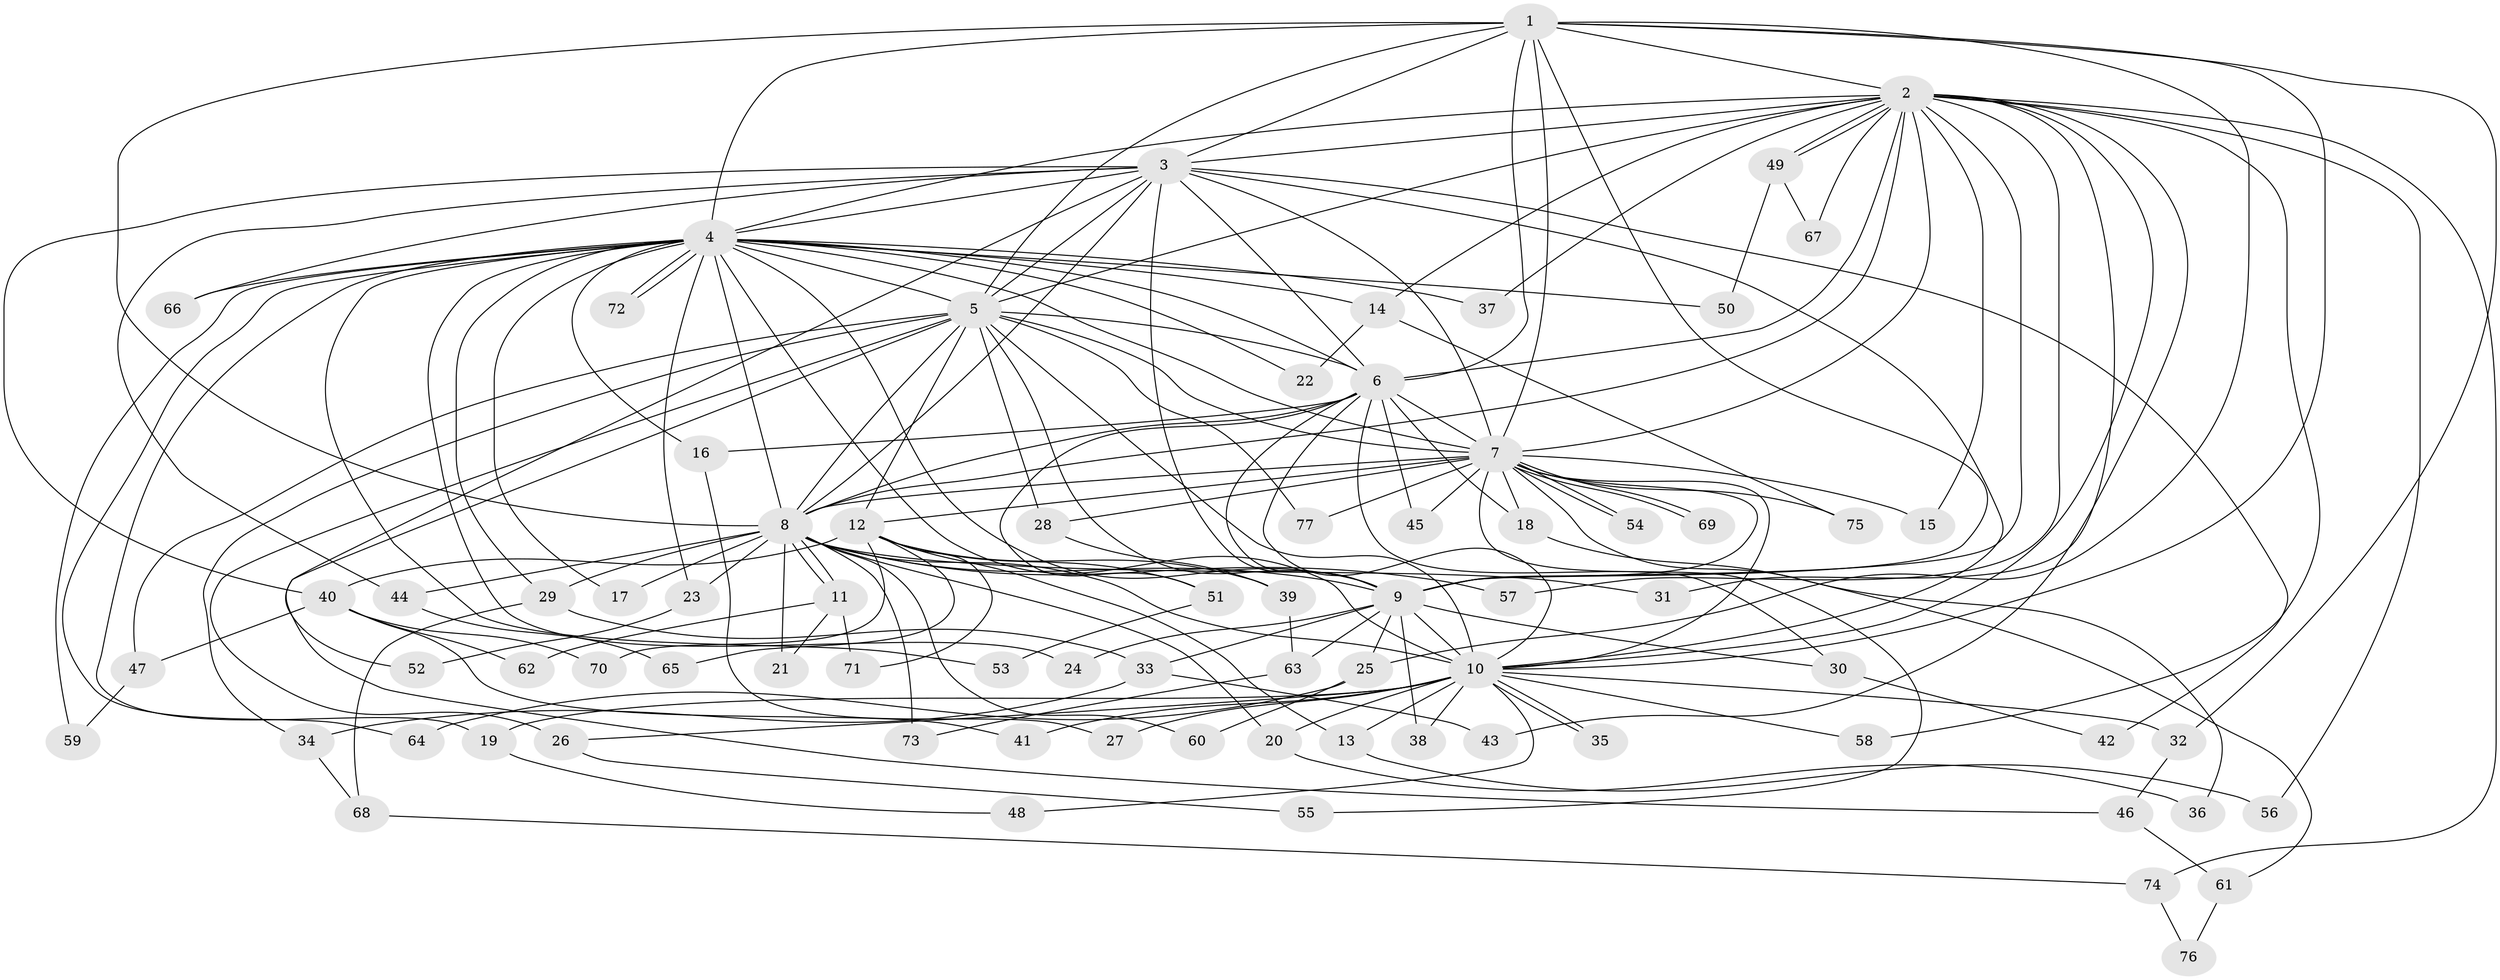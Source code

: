 // coarse degree distribution, {18: 0.018518518518518517, 14: 0.018518518518518517, 15: 0.018518518518518517, 12: 0.018518518518518517, 8: 0.018518518518518517, 20: 0.018518518518518517, 3: 0.3888888888888889, 2: 0.2962962962962963, 4: 0.05555555555555555, 16: 0.037037037037037035, 1: 0.07407407407407407, 5: 0.018518518518518517, 17: 0.018518518518518517}
// Generated by graph-tools (version 1.1) at 2025/36/03/04/25 23:36:21]
// undirected, 77 vertices, 179 edges
graph export_dot {
  node [color=gray90,style=filled];
  1;
  2;
  3;
  4;
  5;
  6;
  7;
  8;
  9;
  10;
  11;
  12;
  13;
  14;
  15;
  16;
  17;
  18;
  19;
  20;
  21;
  22;
  23;
  24;
  25;
  26;
  27;
  28;
  29;
  30;
  31;
  32;
  33;
  34;
  35;
  36;
  37;
  38;
  39;
  40;
  41;
  42;
  43;
  44;
  45;
  46;
  47;
  48;
  49;
  50;
  51;
  52;
  53;
  54;
  55;
  56;
  57;
  58;
  59;
  60;
  61;
  62;
  63;
  64;
  65;
  66;
  67;
  68;
  69;
  70;
  71;
  72;
  73;
  74;
  75;
  76;
  77;
  1 -- 2;
  1 -- 3;
  1 -- 4;
  1 -- 5;
  1 -- 6;
  1 -- 7;
  1 -- 8;
  1 -- 9;
  1 -- 10;
  1 -- 25;
  1 -- 32;
  2 -- 3;
  2 -- 4;
  2 -- 5;
  2 -- 6;
  2 -- 7;
  2 -- 8;
  2 -- 9;
  2 -- 10;
  2 -- 14;
  2 -- 15;
  2 -- 31;
  2 -- 37;
  2 -- 43;
  2 -- 49;
  2 -- 49;
  2 -- 56;
  2 -- 57;
  2 -- 58;
  2 -- 67;
  2 -- 74;
  3 -- 4;
  3 -- 5;
  3 -- 6;
  3 -- 7;
  3 -- 8;
  3 -- 9;
  3 -- 10;
  3 -- 40;
  3 -- 42;
  3 -- 44;
  3 -- 52;
  3 -- 66;
  4 -- 5;
  4 -- 6;
  4 -- 7;
  4 -- 8;
  4 -- 9;
  4 -- 10;
  4 -- 14;
  4 -- 16;
  4 -- 17;
  4 -- 19;
  4 -- 22;
  4 -- 23;
  4 -- 24;
  4 -- 29;
  4 -- 37;
  4 -- 50;
  4 -- 53;
  4 -- 59;
  4 -- 64;
  4 -- 66;
  4 -- 72;
  4 -- 72;
  5 -- 6;
  5 -- 7;
  5 -- 8;
  5 -- 9;
  5 -- 10;
  5 -- 12;
  5 -- 26;
  5 -- 28;
  5 -- 34;
  5 -- 46;
  5 -- 47;
  5 -- 77;
  6 -- 7;
  6 -- 8;
  6 -- 9;
  6 -- 10;
  6 -- 16;
  6 -- 18;
  6 -- 30;
  6 -- 45;
  6 -- 51;
  7 -- 8;
  7 -- 9;
  7 -- 10;
  7 -- 12;
  7 -- 15;
  7 -- 18;
  7 -- 28;
  7 -- 36;
  7 -- 45;
  7 -- 54;
  7 -- 54;
  7 -- 55;
  7 -- 69;
  7 -- 69;
  7 -- 75;
  7 -- 77;
  8 -- 9;
  8 -- 10;
  8 -- 11;
  8 -- 11;
  8 -- 17;
  8 -- 20;
  8 -- 21;
  8 -- 23;
  8 -- 29;
  8 -- 31;
  8 -- 44;
  8 -- 57;
  8 -- 60;
  8 -- 73;
  9 -- 10;
  9 -- 24;
  9 -- 25;
  9 -- 30;
  9 -- 33;
  9 -- 38;
  9 -- 63;
  10 -- 13;
  10 -- 19;
  10 -- 20;
  10 -- 26;
  10 -- 27;
  10 -- 32;
  10 -- 35;
  10 -- 35;
  10 -- 38;
  10 -- 41;
  10 -- 48;
  10 -- 58;
  11 -- 21;
  11 -- 62;
  11 -- 71;
  12 -- 13;
  12 -- 39;
  12 -- 40;
  12 -- 51;
  12 -- 65;
  12 -- 70;
  12 -- 71;
  13 -- 56;
  14 -- 22;
  14 -- 75;
  16 -- 27;
  18 -- 61;
  19 -- 48;
  20 -- 36;
  23 -- 52;
  25 -- 60;
  25 -- 64;
  26 -- 55;
  28 -- 39;
  29 -- 33;
  29 -- 68;
  30 -- 42;
  32 -- 46;
  33 -- 34;
  33 -- 43;
  34 -- 68;
  39 -- 63;
  40 -- 41;
  40 -- 47;
  40 -- 62;
  40 -- 70;
  44 -- 65;
  46 -- 61;
  47 -- 59;
  49 -- 50;
  49 -- 67;
  51 -- 53;
  61 -- 76;
  63 -- 73;
  68 -- 74;
  74 -- 76;
}

